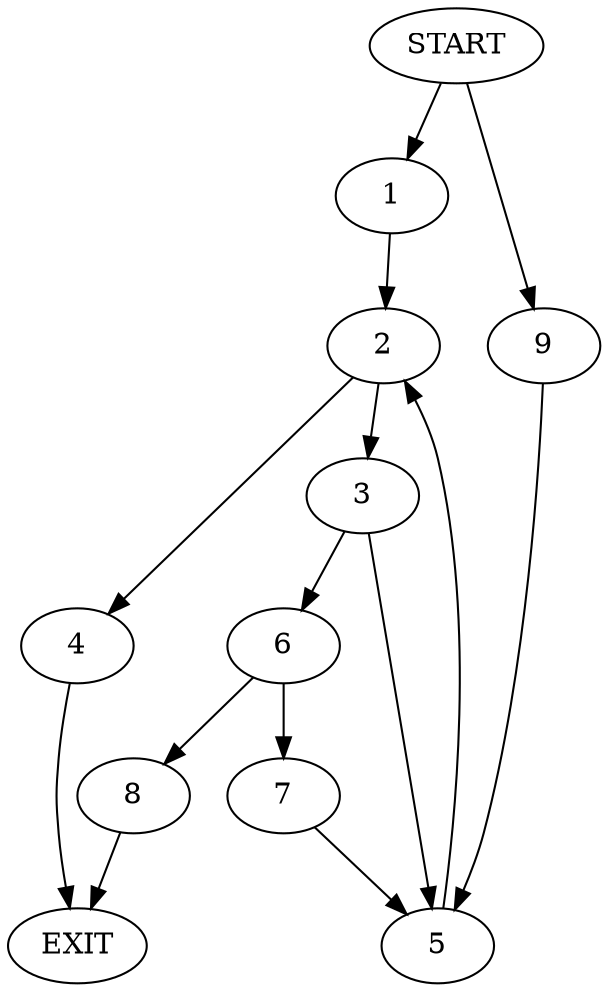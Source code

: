 digraph {
0 [label="START"]
10 [label="EXIT"]
0 -> 1
1 -> 2
2 -> 3
2 -> 4
3 -> 5
3 -> 6
4 -> 10
6 -> 7
6 -> 8
5 -> 2
8 -> 10
7 -> 5
0 -> 9
9 -> 5
}
